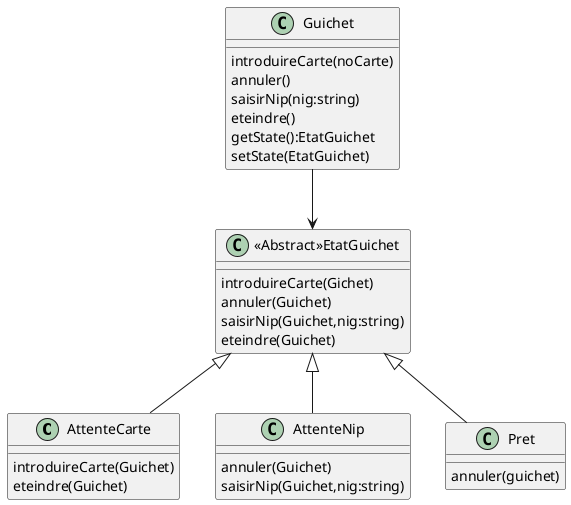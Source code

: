 @startuml Diagramme de classe

class "AttenteCarte" as AC {
    introduireCarte(Guichet)
    eteindre(Guichet)
}

class "AttenteNip" as AN{
    annuler(Guichet)
    saisirNip(Guichet,nig:string)
}

class "Pret" as P{
    annuler(guichet)

}

class "<<Abstract>>EtatGuichet" as EG {
    introduireCarte(Gichet)
    annuler(Guichet)
    saisirNip(Guichet,nig:string)
    eteindre(Guichet)
}

class "Guichet" as G{
    introduireCarte(noCarte)
    annuler()
    saisirNip(nig:string)
    eteindre()
    getState():EtatGuichet
    setState(EtatGuichet)

}
G -d-> EG
AC -u-|> EG
AN -u-|> EG
P -u-|> EG

@enduml

@startuml diagramme de sequence

X --> Guichet**: create()
Guichet --> AttenteCarte**: ac=create()
AttenteCarte -->Guichet: setState(ac)

X--> Guichet: introduireCarte(noCarte)
Guichet -> Guichet: an = getState()
Guichet ->AttenteCarte: introduireCarte(this,noCarte)
AttenteCarte -> AttenteNip**: an=Create(Guichet)
AttenteCarte -> Guichet: setState(an:AttenteNip)

X -> Guichet: saisirNip(nip:string):
Guichet -> Guichet: an = getState()
Guichet ->AttenteNip: saisirNip(Guichet,nip)
loop   tentative < 3
    alt nipValide & tentative < 3
        AttenteNip -> Pret**: create(Guichet)
        AttenteNip->Guichet: setState(pret)
        AttenteNip --> Guichet
        Guichet --> X
        else
        note left of Guichet: tentative += 1
    end
end
X->Guichet: annuler()
Guichet -> Guichet: pret  = getState()
Guichet ->Pret: annuler(Guichet)
participant "ac2:AttenteCarte" as AC2
Pret -> AC2**: ac2=create(Guichet)
Pret -> Guichet: setState(ac2: AttenteCarte)

@enduml